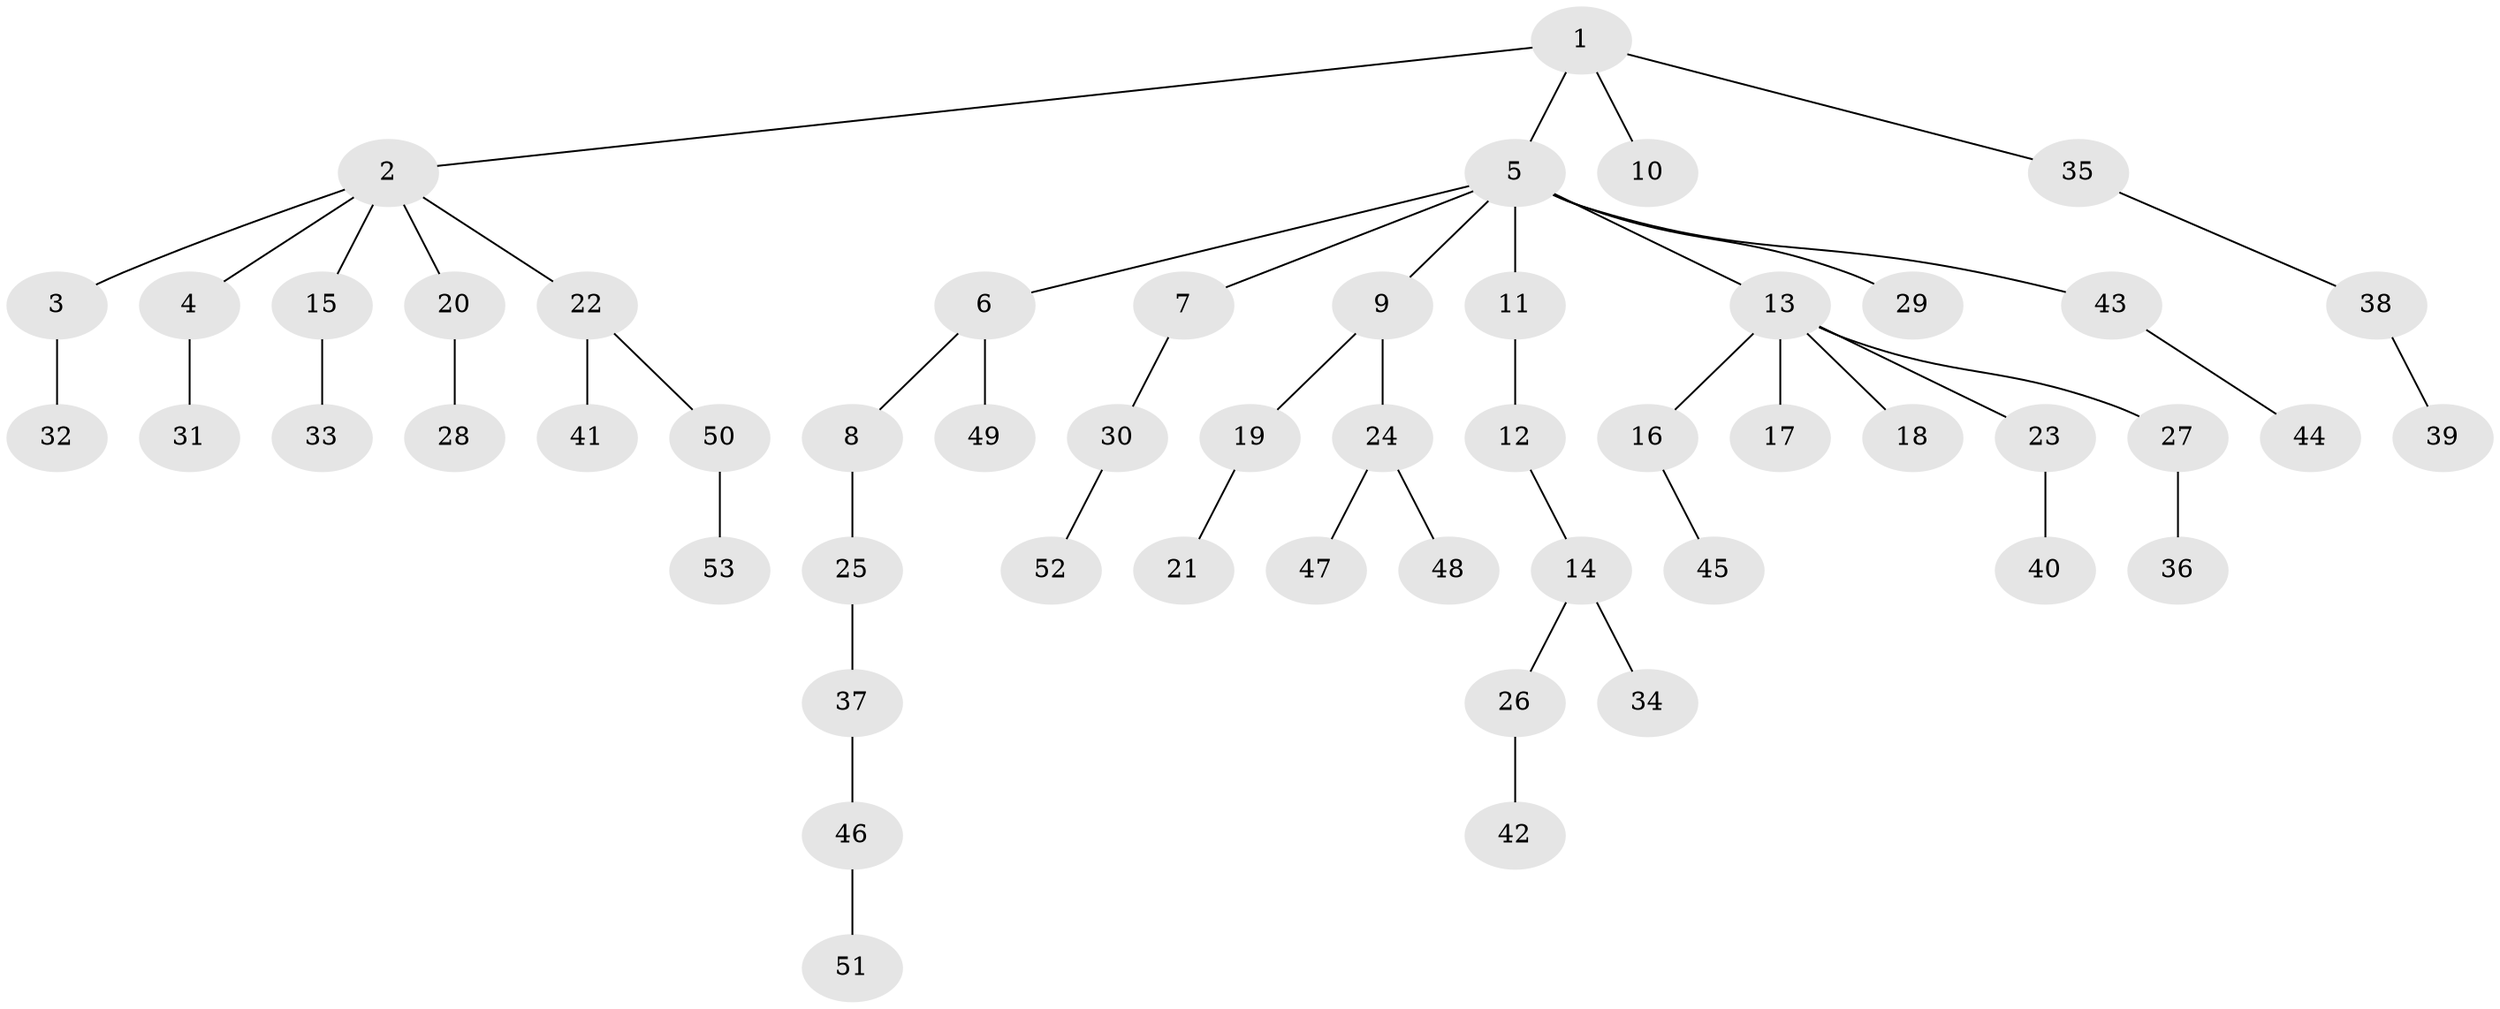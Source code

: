 // coarse degree distribution, {2: 0.1875, 7: 0.0625, 4: 0.0625, 1: 0.625, 3: 0.0625}
// Generated by graph-tools (version 1.1) at 2025/37/03/04/25 23:37:18]
// undirected, 53 vertices, 52 edges
graph export_dot {
  node [color=gray90,style=filled];
  1;
  2;
  3;
  4;
  5;
  6;
  7;
  8;
  9;
  10;
  11;
  12;
  13;
  14;
  15;
  16;
  17;
  18;
  19;
  20;
  21;
  22;
  23;
  24;
  25;
  26;
  27;
  28;
  29;
  30;
  31;
  32;
  33;
  34;
  35;
  36;
  37;
  38;
  39;
  40;
  41;
  42;
  43;
  44;
  45;
  46;
  47;
  48;
  49;
  50;
  51;
  52;
  53;
  1 -- 2;
  1 -- 5;
  1 -- 10;
  1 -- 35;
  2 -- 3;
  2 -- 4;
  2 -- 15;
  2 -- 20;
  2 -- 22;
  3 -- 32;
  4 -- 31;
  5 -- 6;
  5 -- 7;
  5 -- 9;
  5 -- 11;
  5 -- 13;
  5 -- 29;
  5 -- 43;
  6 -- 8;
  6 -- 49;
  7 -- 30;
  8 -- 25;
  9 -- 19;
  9 -- 24;
  11 -- 12;
  12 -- 14;
  13 -- 16;
  13 -- 17;
  13 -- 18;
  13 -- 23;
  13 -- 27;
  14 -- 26;
  14 -- 34;
  15 -- 33;
  16 -- 45;
  19 -- 21;
  20 -- 28;
  22 -- 41;
  22 -- 50;
  23 -- 40;
  24 -- 47;
  24 -- 48;
  25 -- 37;
  26 -- 42;
  27 -- 36;
  30 -- 52;
  35 -- 38;
  37 -- 46;
  38 -- 39;
  43 -- 44;
  46 -- 51;
  50 -- 53;
}
